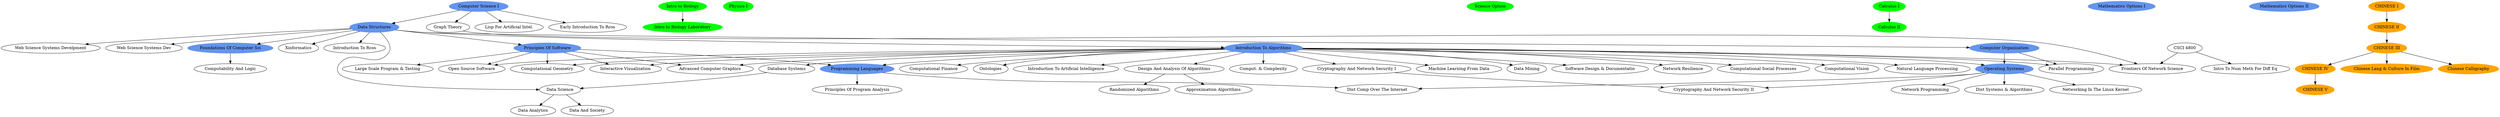// CSCI 2024 Template
digraph {
	graph [scale=4.0]
	"CSCI 1100" [label="Computer Science I"]
	"CSCI 1200" [label="Data Structures"]
	"CSCI 2200" [label="Foundations of Computer Science"]
	"CSCI 2500" [label="Computer Organization"]
	"CSCI 2300" [label="Introduction to Algorithms"]
	"CSCI 2600" [label="Principles of Software"]
	"CSCI 4430" [label="Programming Languages"]
	"CSCI 4210" [label="Operating Systems"]
	"BIOL 1010" [label="Intro to Biology"]
	"BIOL 1015" [label="Intro to Biology Laboratory"]
	"BIOL 1010" -> "BIOL 1015"
	"PHYS 1100" [label="Physics I"]
	SCIOP [label="Science Option"]
	"MATH 1010" [label="Calculus I"]
	"MATH 1020" [label="Calculus II"]
	"MATH 1010" -> "MATH 1020"
	"MATH 1" [label="Mathematics Options I"]
	"MATH 2" [label="Mathematics Options II"]
	"LANG 1410" [label="CHINESE I"]
	"LANG 2410" [label="CHINESE II"]
	"LANG 1410" -> "LANG 2410"
	"LANG 2420" [label="CHINESE III"]
	"LANG 2410" -> "LANG 2420"
	"LANG 4430" [label="CHINESE IV"]
	"LANG 2420" -> "LANG 4430"
	"LANG 4470" [label="CHINESE V"]
	"LANG 4430" -> "LANG 4470"
	"LANG 4961" [label="Chinese Lang & Culture In Film"]
	"LANG 2420" -> "LANG 4961"
	"LANG 4960" [label="Chinese Calligraphy"]
	"LANG 2420" -> "LANG 4960"
	"CSCI 1200" [label="Data Structures"]
	"CSCI 1100" -> "CSCI 1200"
	"CSCI 2200" [label="Foundations Of Computer Sci"]
	"CSCI 1200" -> "CSCI 2200"
	"CSCI 2500" [label="Computer Organization"]
	"CSCI 1200" -> "CSCI 2500"
	"CSCI 2300" [label="Introduction To Algorithms"]
	"CSCI 1200" -> "CSCI 2300"
	"CSCI 2600" [label="Principles Of Software"]
	"CSCI 1200" -> "CSCI 2600"
	"CSCI 4430" [label="Programming Languages"]
	"CSCI 2300" -> "CSCI 4430"
	"CSCI 4430" [label="Programming Languages"]
	"CSCI 2600" -> "CSCI 4430"
	"CSCI 4210" [label="Operating Systems"]
	"CSCI 2300" -> "CSCI 4210"
	"CSCI 4210" [label="Operating Systems"]
	"CSCI 2500" -> "CSCI 4210"
	"CSCI 4150" [label="Introduction To Artificial Intelligence"]
	"CSCI 2300" -> "CSCI 4150"
	"CSCI 4380" [label="Database Systems"]
	"CSCI 2300" -> "CSCI 4380"
	"CSCI 4050" [label="Comput. & Complexity"]
	"CSCI 2300" -> "CSCI 4050"
	"CSCI 4250" [label="Frontiers Of Network Science"]
	"CSCI 2300" -> "CSCI 4250"
	"CSCI 4250" [label="Frontiers Of Network Science"]
	"CSCI 4260" -> "CSCI 4250"
	"CSCI 4250" [label="Frontiers Of Network Science"]
	"CSCI 4800" -> "CSCI 4250"
	"CSCI 2962" [label="Lisp For Artificial Intel."]
	"CSCI 1100" -> "CSCI 2962"
	"CSCI 4020" [label="Design And Analysis Of Algorithms"]
	"CSCI 2300" -> "CSCI 4020"
	"CSCI 4220" [label="Network Programming"]
	"CSCI 4210" -> "CSCI 4220"
	"CSCI 4320" [label="Parallel Programming"]
	"CSCI 2300" -> "CSCI 4320"
	"CSCI 4320" [label="Parallel Programming"]
	"CSCI 2500" -> "CSCI 4320"
	"CSCI 4260" [label="Graph Theory"]
	"CSCI 1100" -> "CSCI 4260"
	"CSCI 4820" [label="Intro To Num Meth For Diff Eq"]
	"CSCI 4800" -> "CSCI 4820"
	"CSCI 4100" [label="Machine Learning From Data"]
	"CSCI 2300" -> "CSCI 4100"
	"CSCI 4390" [label="Data Mining"]
	"CSCI 2300" -> "CSCI 4390"
	"CSCI 4440" [label="Software Design & Documentatio"]
	"CSCI 2300" -> "CSCI 4440"
	"CSCI 4600" [label="Data Analytics"]
	"CSCI 4350" -> "CSCI 4600"
	"CSCI 4520" [label="Web Science Systems Develpment"]
	"CSCI 1200" -> "CSCI 4520"
	"CSCI 4530" [label="Advanced Computer Graphics"]
	"CSCI 2300" -> "CSCI 4530"
	"CSCI 4530" [label="Advanced Computer Graphics"]
	"CSCI 2600" -> "CSCI 4530"
	"CSCI 4976" [label="Web Science Systems Dev"]
	"CSCI 1200" -> "CSCI 4976"
	"CSCI 4977" [label="Network Resilience"]
	"CSCI 2300" -> "CSCI 4977"
	"CSCI 4400" [label=Xinformatics]
	"CSCI 1200" -> "CSCI 4400"
	"CSCI 4230" [label="Cryptography And Network Security I"]
	"CSCI 2300" -> "CSCI 4230"
	"CSCI 4350" [label="Data Science"]
	"CSCI 1200" -> "CSCI 4350"
	"CSCI 4350" [label="Data Science"]
	"CSCI 4380" -> "CSCI 4350"
	"CSCI 4240" [label="Cryptography And Network Security II"]
	"CSCI 4210" -> "CSCI 4240"
	"CSCI 4240" [label="Cryptography And Network Security II"]
	"CSCI 4230" -> "CSCI 4240"
	"CSCI 4370" [label="Data And Society"]
	"CSCI 4350" -> "CSCI 4370"
	"CSCI 4110" [label="Computational Social Processes"]
	"CSCI 2300" -> "CSCI 4110"
	"CSCI 4500" [label="Dist Comp Over The Internet"]
	"CSCI 4210" -> "CSCI 4500"
	"CSCI 4500" [label="Dist Comp Over The Internet"]
	"CSCI 4430" -> "CSCI 4500"
	"CSCI 4030" [label="Randomized Algorithms"]
	"CSCI 4020" -> "CSCI 4030"
	"CSCI 4040" [label="Approximation Algorithms"]
	"CSCI 4020" -> "CSCI 4040"
	"CSCI 4270" [label="Computational Vision"]
	"CSCI 2300" -> "CSCI 4270"
	"CSCI 4510" [label="Dist Systems & Algorithms"]
	"CSCI 4210" -> "CSCI 4510"
	"CSCI 4130" [label="Natural Language Processing"]
	"CSCI 2300" -> "CSCI 4130"
	"CSCI 4450" [label="Principles Of Program Analysis"]
	"CSCI 4430" -> "CSCI 4450"
	"CSCI 4550" [label="Interactive Visualization"]
	"CSCI 2300" -> "CSCI 4550"
	"CSCI 4550" [label="Interactive Visualization"]
	"CSCI 2600" -> "CSCI 4550"
	"CSCI 4120" [label="Computational Finance"]
	"CSCI 2300" -> "CSCI 4120"
	"CSCI 4340" [label=Ontologies]
	"CSCI 2300" -> "CSCI 4340"
	"CSCI 4310" [label="Networking In The Linux Kernel"]
	"CSCI 4210" -> "CSCI 4310"
	"CSCI 4460" [label="Large Scale Program & Testing"]
	"CSCI 2600" -> "CSCI 4460"
	"CSCI 4420" [label="Computability And Logic"]
	"CSCI 2200" -> "CSCI 4420"
	"CSCI 4470" [label="Open Source Software"]
	"CSCI 2300" -> "CSCI 4470"
	"CSCI 4470" [label="Open Source Software"]
	"CSCI 2600" -> "CSCI 4470"
	"CSCI 4560" [label="Computational Geometry"]
	"CSCI 2300" -> "CSCI 4560"
	"CSCI 4560" [label="Computational Geometry"]
	"CSCI 2600" -> "CSCI 4560"
	"CSCI 1700" [label="Early Introduction To Rcos"]
	"CSCI 1100" -> "CSCI 1700"
	"CSCI 2700" [label="Introduction To Rcos"]
	"CSCI 1200" -> "CSCI 2700"
	"CSCI 1100" [color=cornflowerblue style=filled]
	"CSCI 1200" [color=cornflowerblue style=filled]
	"CSCI 2200" [color=cornflowerblue style=filled]
	"CSCI 2500" [color=cornflowerblue style=filled]
	"CSCI 2300" [color=cornflowerblue style=filled]
	"CSCI 2600" [color=cornflowerblue style=filled]
	"CSCI 4430" [color=cornflowerblue style=filled]
	"CSCI 4210" [color=cornflowerblue style=filled]
	"MATH 1" [color=cornflowerblue style=filled]
	"MATH 2" [color=cornflowerblue style=filled]
	"BIOL 1010" [color=green style=filled]
	"BIOL 1015" [color=green style=filled]
	"PHYS 1100" [color=green style=filled]
	SCIOP [color=green style=filled]
	"MATH 1010" [color=green style=filled]
	"MATH 1020" [color=green style=filled]
	"LANG 1410" [color=orange style=filled]
	"LANG 2410" [color=orange style=filled]
	"LANG 2420" [color=orange style=filled]
	"LANG 4430" [color=orange style=filled]
	"LANG 4470" [color=orange style=filled]
	"LANG 4961" [color=orange style=filled]
	"LANG 4960" [color=orange style=filled]
}
